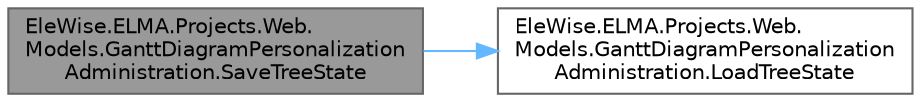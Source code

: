 digraph "EleWise.ELMA.Projects.Web.Models.GanttDiagramPersonalizationAdministration.SaveTreeState"
{
 // LATEX_PDF_SIZE
  bgcolor="transparent";
  edge [fontname=Helvetica,fontsize=10,labelfontname=Helvetica,labelfontsize=10];
  node [fontname=Helvetica,fontsize=10,shape=box,height=0.2,width=0.4];
  rankdir="LR";
  Node1 [id="Node000001",label="EleWise.ELMA.Projects.Web.\lModels.GanttDiagramPersonalization\lAdministration.SaveTreeState",height=0.2,width=0.4,color="gray40", fillcolor="grey60", style="filled", fontcolor="black",tooltip="Сохранить свёрнутость задачи плана проекта"];
  Node1 -> Node2 [id="edge1_Node000001_Node000002",color="steelblue1",style="solid",tooltip=" "];
  Node2 [id="Node000002",label="EleWise.ELMA.Projects.Web.\lModels.GanttDiagramPersonalization\lAdministration.LoadTreeState",height=0.2,width=0.4,color="grey40", fillcolor="white", style="filled",URL="$class_ele_wise_1_1_e_l_m_a_1_1_projects_1_1_web_1_1_models_1_1_gantt_diagram_personalization_administration.html#a1b6cd15d4676d42e157e84d1a9fd5b1a",tooltip="Загрузить свёрнутость задач плана проекта"];
}
